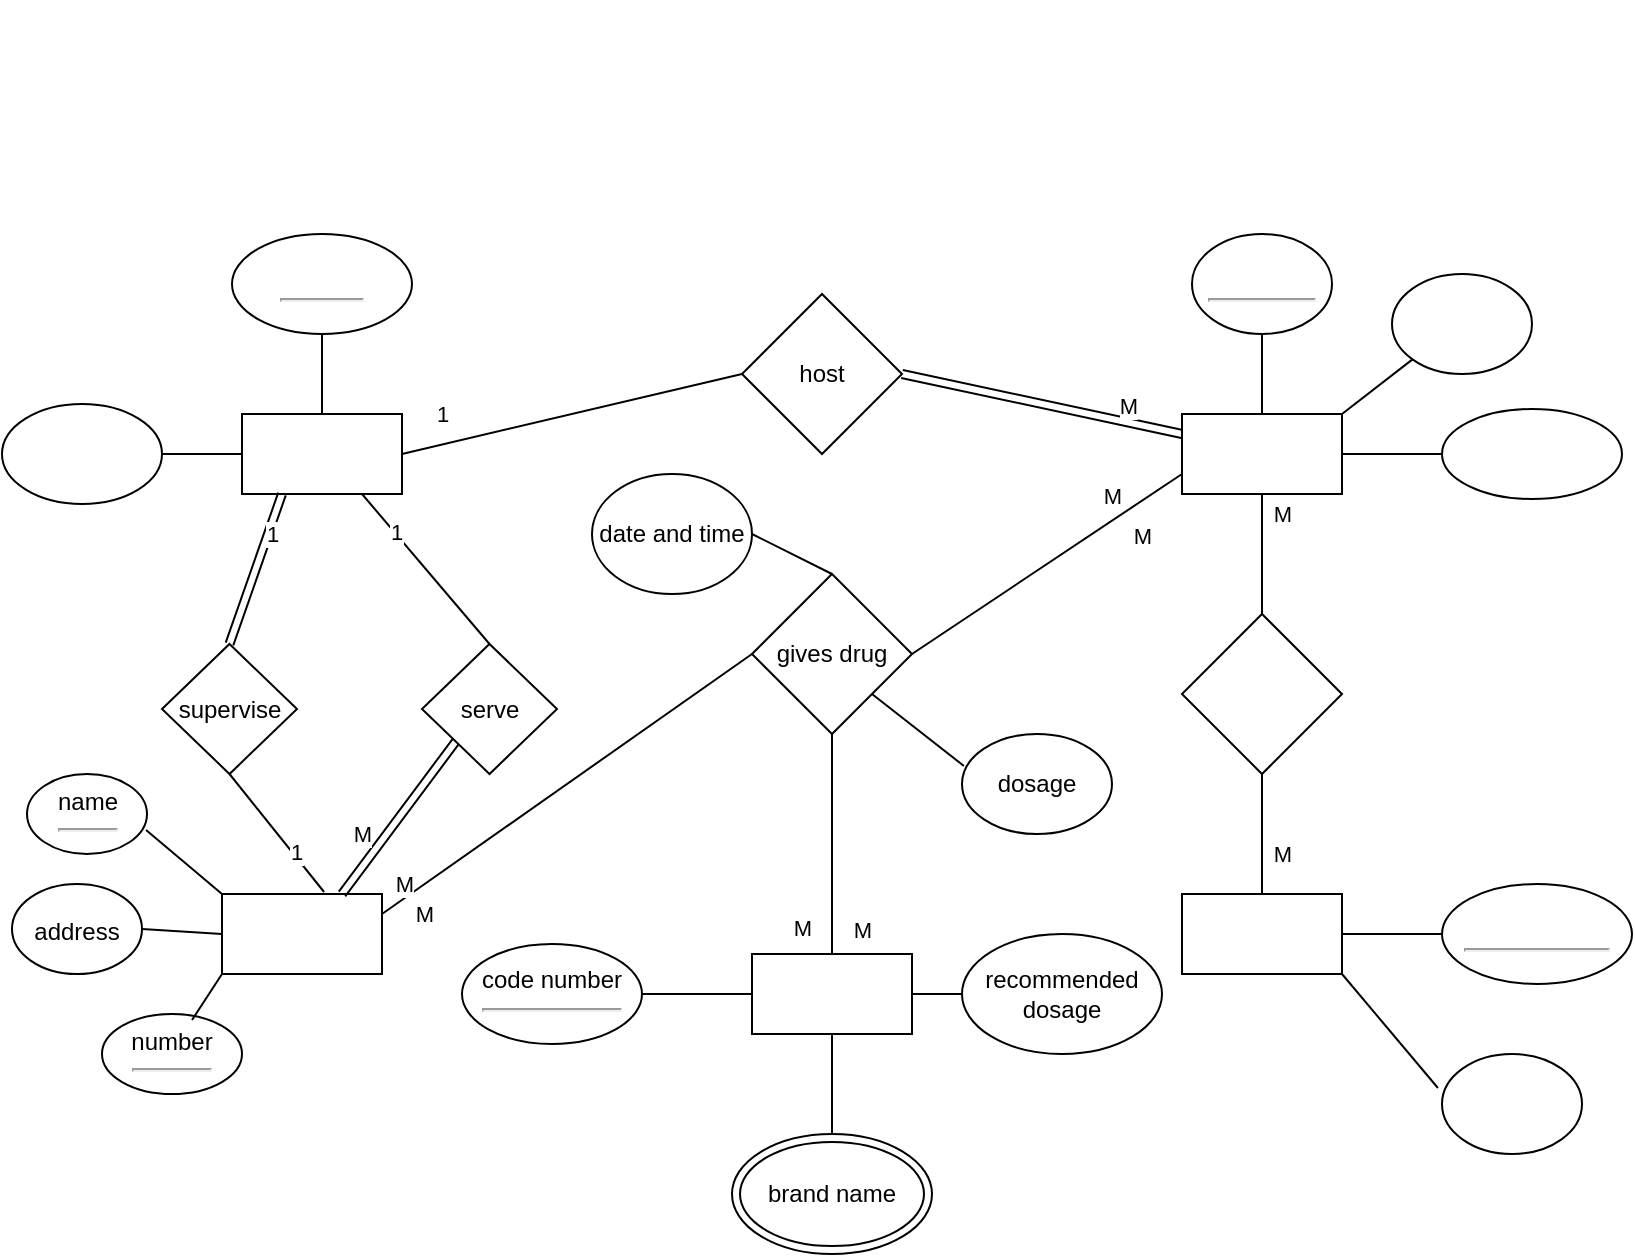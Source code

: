 <mxfile version="24.3.1" type="github">
  <diagram name="Page-1" id="GKKpgslyRueWw_3blWbr">
    <mxGraphModel dx="1434" dy="746" grid="1" gridSize="10" guides="1" tooltips="1" connect="1" arrows="1" fold="1" page="1" pageScale="1" pageWidth="850" pageHeight="1100" math="0" shadow="0">
      <root>
        <mxCell id="0" />
        <mxCell id="1" parent="0" />
        <mxCell id="7zp3B6DRQwShtKf0ib55-1" value="&lt;span style=&quot;font-family: Arial, sans-serif; position: relative; top: 0.5pt;&quot;&gt;&lt;font style=&quot;font-size: 20px;&quot;&gt;Hospital&amp;nbsp;&lt;/font&gt;&lt;/span&gt;" style="text;html=1;align=center;verticalAlign=middle;resizable=0;points=[];autosize=1;strokeColor=none;fillColor=none;fontColor=#FFFFFF;" parent="1" vertex="1">
          <mxGeometry x="375" y="33" width="100" height="40" as="geometry" />
        </mxCell>
        <mxCell id="7zp3B6DRQwShtKf0ib55-2" value="&lt;span style=&quot;font-family: Arial, sans-serif; position: relative; top: 0.5pt;&quot;&gt;&lt;font style=&quot;font-size: 12px;&quot;&gt;Consultants&amp;nbsp;&lt;/font&gt;&lt;/span&gt;" style="rounded=0;whiteSpace=wrap;html=1;fontColor=#FFFFFF;" parent="1" vertex="1">
          <mxGeometry x="600" y="480" width="80" height="40" as="geometry" />
        </mxCell>
        <mxCell id="7zp3B6DRQwShtKf0ib55-3" value="drug" style="rounded=0;whiteSpace=wrap;html=1;fontColor=#FFFFFF;" parent="1" vertex="1">
          <mxGeometry x="385" y="510" width="80" height="40" as="geometry" />
        </mxCell>
        <mxCell id="7zp3B6DRQwShtKf0ib55-4" value="nurse" style="rounded=0;whiteSpace=wrap;html=1;fontColor=#FFFFFF;" parent="1" vertex="1">
          <mxGeometry x="120" y="480" width="80" height="40" as="geometry" />
        </mxCell>
        <mxCell id="7zp3B6DRQwShtKf0ib55-5" value="&lt;span style=&quot;font-family: Arial, sans-serif; position: relative; top: 0.5pt;&quot;&gt;&lt;font style=&quot;font-size: 12px;&quot;&gt;patients&lt;/font&gt;&lt;/span&gt;" style="rounded=0;whiteSpace=wrap;html=1;fontColor=#FFFFFF;" parent="1" vertex="1">
          <mxGeometry x="600" y="240" width="80" height="40" as="geometry" />
        </mxCell>
        <mxCell id="7zp3B6DRQwShtKf0ib55-6" value="&lt;span style=&quot;font-family: Arial, sans-serif; position: relative; top: 0.5pt;&quot;&gt;&lt;font style=&quot;font-size: 12px;&quot;&gt;ward&lt;/font&gt;&lt;/span&gt;" style="rounded=0;whiteSpace=wrap;html=1;fontColor=#FFFFFF;" parent="1" vertex="1">
          <mxGeometry x="130" y="240" width="80" height="40" as="geometry" />
        </mxCell>
        <mxCell id="7zp3B6DRQwShtKf0ib55-7" value="&lt;span style=&quot;font-family: Arial, sans-serif; position: relative; top: 0.5pt;&quot;&gt;&lt;font style=&quot;font-size: 12px;&quot;&gt;Name&lt;/font&gt;&lt;/span&gt;" style="ellipse;whiteSpace=wrap;html=1;fontColor=#FFFFFF;" parent="1" vertex="1">
          <mxGeometry x="10" y="235" width="80" height="50" as="geometry" />
        </mxCell>
        <mxCell id="7zp3B6DRQwShtKf0ib55-8" value="&lt;span style=&quot;font-family: Arial, sans-serif; position: relative; top: 0.5pt;&quot;&gt;&lt;font style=&quot;font-size: 12px;&quot;&gt;ward_id&lt;/font&gt;&lt;/span&gt;&lt;hr&gt;" style="ellipse;whiteSpace=wrap;html=1;fontColor=#FFFFFF;" parent="1" vertex="1">
          <mxGeometry x="125" y="150" width="90" height="50" as="geometry" />
        </mxCell>
        <mxCell id="7zp3B6DRQwShtKf0ib55-9" value="" style="endArrow=none;html=1;rounded=0;exitX=1;exitY=0.5;exitDx=0;exitDy=0;entryX=0;entryY=0.5;entryDx=0;entryDy=0;" parent="1" source="7zp3B6DRQwShtKf0ib55-7" target="7zp3B6DRQwShtKf0ib55-6" edge="1">
          <mxGeometry width="50" height="50" relative="1" as="geometry">
            <mxPoint x="400" y="250" as="sourcePoint" />
            <mxPoint x="450" y="200" as="targetPoint" />
          </mxGeometry>
        </mxCell>
        <mxCell id="7zp3B6DRQwShtKf0ib55-10" value="" style="endArrow=none;html=1;rounded=0;entryX=0.5;entryY=0;entryDx=0;entryDy=0;exitX=0.5;exitY=1;exitDx=0;exitDy=0;" parent="1" source="7zp3B6DRQwShtKf0ib55-8" target="7zp3B6DRQwShtKf0ib55-6" edge="1">
          <mxGeometry width="50" height="50" relative="1" as="geometry">
            <mxPoint x="480" y="250" as="sourcePoint" />
            <mxPoint x="530" y="200" as="targetPoint" />
          </mxGeometry>
        </mxCell>
        <mxCell id="7zp3B6DRQwShtKf0ib55-11" value="&lt;span style=&quot;font-family: Arial, sans-serif; position: relative; top: 0.5pt;&quot;&gt;&lt;font color=&quot;#ffffff&quot; style=&quot;font-size: 12px;&quot;&gt;Date_Of_Birth&lt;/font&gt;&lt;/span&gt;" style="ellipse;whiteSpace=wrap;html=1;" parent="1" vertex="1">
          <mxGeometry x="730" y="237.5" width="90" height="45" as="geometry" />
        </mxCell>
        <mxCell id="7zp3B6DRQwShtKf0ib55-12" value="&lt;span style=&quot;font-family: Arial, sans-serif; position: relative; top: 0.5pt;&quot;&gt;&lt;font color=&quot;#ffffff&quot; style=&quot;font-size: 12px;&quot;&gt;Patient_id&lt;/font&gt;&lt;/span&gt;&lt;hr&gt;" style="ellipse;whiteSpace=wrap;html=1;" parent="1" vertex="1">
          <mxGeometry x="605" y="150" width="70" height="50" as="geometry" />
        </mxCell>
        <mxCell id="7zp3B6DRQwShtKf0ib55-13" value="&lt;span style=&quot;font-family: Arial, sans-serif; position: relative; top: 0.5pt;&quot;&gt;&lt;font style=&quot;font-size: 12px;&quot; color=&quot;#ffffff&quot;&gt;name&lt;/font&gt;&lt;/span&gt;" style="ellipse;whiteSpace=wrap;html=1;" parent="1" vertex="1">
          <mxGeometry x="705" y="170" width="70" height="50" as="geometry" />
        </mxCell>
        <mxCell id="7zp3B6DRQwShtKf0ib55-14" value="" style="endArrow=none;html=1;rounded=0;exitX=1;exitY=0;exitDx=0;exitDy=0;entryX=0;entryY=1;entryDx=0;entryDy=0;" parent="1" source="7zp3B6DRQwShtKf0ib55-5" target="7zp3B6DRQwShtKf0ib55-13" edge="1">
          <mxGeometry width="50" height="50" relative="1" as="geometry">
            <mxPoint x="400" y="250" as="sourcePoint" />
            <mxPoint x="450" y="200" as="targetPoint" />
          </mxGeometry>
        </mxCell>
        <mxCell id="7zp3B6DRQwShtKf0ib55-15" value="" style="endArrow=none;html=1;rounded=0;exitX=0.5;exitY=0;exitDx=0;exitDy=0;entryX=0.5;entryY=1;entryDx=0;entryDy=0;" parent="1" source="7zp3B6DRQwShtKf0ib55-5" target="7zp3B6DRQwShtKf0ib55-12" edge="1">
          <mxGeometry width="50" height="50" relative="1" as="geometry">
            <mxPoint x="400" y="250" as="sourcePoint" />
            <mxPoint x="450" y="200" as="targetPoint" />
          </mxGeometry>
        </mxCell>
        <mxCell id="7zp3B6DRQwShtKf0ib55-16" value="" style="endArrow=none;html=1;rounded=0;exitX=1;exitY=0.5;exitDx=0;exitDy=0;entryX=0;entryY=0.5;entryDx=0;entryDy=0;" parent="1" source="7zp3B6DRQwShtKf0ib55-5" target="7zp3B6DRQwShtKf0ib55-11" edge="1">
          <mxGeometry width="50" height="50" relative="1" as="geometry">
            <mxPoint x="400" y="250" as="sourcePoint" />
            <mxPoint x="450" y="200" as="targetPoint" />
          </mxGeometry>
        </mxCell>
        <mxCell id="7zp3B6DRQwShtKf0ib55-17" value="host" style="rhombus;whiteSpace=wrap;html=1;" parent="1" vertex="1">
          <mxGeometry x="380" y="180" width="80" height="80" as="geometry" />
        </mxCell>
        <mxCell id="7zp3B6DRQwShtKf0ib55-19" value="" style="endArrow=none;html=1;rounded=0;exitX=1;exitY=0.5;exitDx=0;exitDy=0;entryX=0;entryY=0.5;entryDx=0;entryDy=0;" parent="1" source="7zp3B6DRQwShtKf0ib55-6" target="7zp3B6DRQwShtKf0ib55-17" edge="1">
          <mxGeometry width="50" height="50" relative="1" as="geometry">
            <mxPoint x="400" y="250" as="sourcePoint" />
            <mxPoint x="450" y="200" as="targetPoint" />
          </mxGeometry>
        </mxCell>
        <mxCell id="7zp3B6DRQwShtKf0ib55-22" value="1" style="edgeLabel;html=1;align=center;verticalAlign=middle;resizable=0;points=[];" parent="7zp3B6DRQwShtKf0ib55-19" vertex="1" connectable="0">
          <mxGeometry x="-0.698" y="3" relative="1" as="geometry">
            <mxPoint x="-5" y="-11" as="offset" />
          </mxGeometry>
        </mxCell>
        <mxCell id="7zp3B6DRQwShtKf0ib55-23" value="&lt;span style=&quot;font-family: Arial, sans-serif; position: relative; top: 0.5pt;&quot;&gt;&lt;font color=&quot;#ffffff&quot; style=&quot;font-size: 12px;&quot;&gt;examined&amp;nbsp;&lt;/font&gt;&lt;/span&gt;" style="rhombus;whiteSpace=wrap;html=1;" parent="1" vertex="1">
          <mxGeometry x="600" y="340" width="80" height="80" as="geometry" />
        </mxCell>
        <mxCell id="7zp3B6DRQwShtKf0ib55-24" value="" style="endArrow=none;html=1;rounded=0;exitX=0.5;exitY=0;exitDx=0;exitDy=0;entryX=0.5;entryY=1;entryDx=0;entryDy=0;" parent="1" source="7zp3B6DRQwShtKf0ib55-2" target="7zp3B6DRQwShtKf0ib55-23" edge="1">
          <mxGeometry width="50" height="50" relative="1" as="geometry">
            <mxPoint x="400" y="250" as="sourcePoint" />
            <mxPoint x="450" y="200" as="targetPoint" />
          </mxGeometry>
        </mxCell>
        <mxCell id="9rYdHjrcT93f6RZKISob-3" value="M" style="edgeLabel;html=1;align=center;verticalAlign=middle;resizable=0;points=[];" vertex="1" connectable="0" parent="7zp3B6DRQwShtKf0ib55-24">
          <mxGeometry x="-0.367" y="-1" relative="1" as="geometry">
            <mxPoint x="9" y="-1" as="offset" />
          </mxGeometry>
        </mxCell>
        <mxCell id="7zp3B6DRQwShtKf0ib55-25" value="" style="endArrow=none;html=1;rounded=0;exitX=0.5;exitY=0;exitDx=0;exitDy=0;entryX=0.5;entryY=1;entryDx=0;entryDy=0;" parent="1" source="7zp3B6DRQwShtKf0ib55-23" target="7zp3B6DRQwShtKf0ib55-5" edge="1">
          <mxGeometry width="50" height="50" relative="1" as="geometry">
            <mxPoint x="400" y="250" as="sourcePoint" />
            <mxPoint x="450" y="200" as="targetPoint" />
          </mxGeometry>
        </mxCell>
        <mxCell id="7zp3B6DRQwShtKf0ib55-27" value="M" style="edgeLabel;html=1;align=center;verticalAlign=middle;resizable=0;points=[];" parent="7zp3B6DRQwShtKf0ib55-25" vertex="1" connectable="0">
          <mxGeometry x="0.567" y="-4" relative="1" as="geometry">
            <mxPoint x="6" y="-3" as="offset" />
          </mxGeometry>
        </mxCell>
        <mxCell id="7zp3B6DRQwShtKf0ib55-28" value="&lt;span style=&quot;font-family: Arial, sans-serif; position: relative; top: 0.5pt;&quot;&gt;&lt;font style=&quot;font-size: 12px;&quot; color=&quot;#ffffff&quot;&gt;Name&lt;/font&gt;&lt;/span&gt;" style="ellipse;whiteSpace=wrap;html=1;" parent="1" vertex="1">
          <mxGeometry x="730" y="560" width="70" height="50" as="geometry" />
        </mxCell>
        <mxCell id="7zp3B6DRQwShtKf0ib55-29" value="&lt;span style=&quot;font-family: Arial, sans-serif; position: relative; top: 0.5pt;&quot;&gt;&lt;font color=&quot;#ffffff&quot; style=&quot;font-size: 12px;&quot;&gt;Consultant_id&lt;/font&gt;&lt;/span&gt;&lt;hr&gt;" style="ellipse;whiteSpace=wrap;html=1;" parent="1" vertex="1">
          <mxGeometry x="730" y="475" width="95" height="50" as="geometry" />
        </mxCell>
        <mxCell id="7zp3B6DRQwShtKf0ib55-30" value="" style="endArrow=none;html=1;rounded=0;exitX=-0.029;exitY=0.34;exitDx=0;exitDy=0;exitPerimeter=0;entryX=1;entryY=1;entryDx=0;entryDy=0;" parent="1" source="7zp3B6DRQwShtKf0ib55-28" target="7zp3B6DRQwShtKf0ib55-2" edge="1">
          <mxGeometry width="50" height="50" relative="1" as="geometry">
            <mxPoint x="400" y="250" as="sourcePoint" />
            <mxPoint x="450" y="200" as="targetPoint" />
          </mxGeometry>
        </mxCell>
        <mxCell id="7zp3B6DRQwShtKf0ib55-31" value="" style="endArrow=none;html=1;rounded=0;exitX=0;exitY=0.5;exitDx=0;exitDy=0;entryX=1;entryY=0.5;entryDx=0;entryDy=0;" parent="1" source="7zp3B6DRQwShtKf0ib55-29" target="7zp3B6DRQwShtKf0ib55-2" edge="1">
          <mxGeometry width="50" height="50" relative="1" as="geometry">
            <mxPoint x="400" y="250" as="sourcePoint" />
            <mxPoint x="450" y="200" as="targetPoint" />
          </mxGeometry>
        </mxCell>
        <mxCell id="7zp3B6DRQwShtKf0ib55-32" value="&lt;span style=&quot;font-size: 12px; font-family: Arial, sans-serif; position: relative; top: 0.5pt;&quot;&gt;address&lt;/span&gt;" style="ellipse;whiteSpace=wrap;html=1;fontColor=default;fontSize=12;" parent="1" vertex="1">
          <mxGeometry x="15" y="475" width="65" height="45" as="geometry" />
        </mxCell>
        <mxCell id="7zp3B6DRQwShtKf0ib55-33" value="&lt;span style=&quot;font-size: 12px; font-family: Arial, sans-serif; position: relative; top: 0.5pt;&quot;&gt;number&lt;/span&gt;&lt;hr&gt;" style="ellipse;whiteSpace=wrap;html=1;fontColor=default;fontSize=12;" parent="1" vertex="1">
          <mxGeometry x="60" y="540" width="70" height="40" as="geometry" />
        </mxCell>
        <mxCell id="7zp3B6DRQwShtKf0ib55-34" value="&lt;span style=&quot;font-size: 12px; font-family: Arial, sans-serif; position: relative; top: 0.5pt;&quot;&gt;name&lt;/span&gt;&lt;hr&gt;" style="ellipse;whiteSpace=wrap;html=1;fontColor=default;fontSize=12;" parent="1" vertex="1">
          <mxGeometry x="22.5" y="420" width="60" height="40" as="geometry" />
        </mxCell>
        <mxCell id="7zp3B6DRQwShtKf0ib55-35" value="" style="endArrow=none;html=1;rounded=0;exitX=0;exitY=1;exitDx=0;exitDy=0;entryX=0.643;entryY=0.075;entryDx=0;entryDy=0;entryPerimeter=0;" parent="1" source="7zp3B6DRQwShtKf0ib55-4" target="7zp3B6DRQwShtKf0ib55-33" edge="1">
          <mxGeometry width="50" height="50" relative="1" as="geometry">
            <mxPoint x="400" y="250" as="sourcePoint" />
            <mxPoint x="450" y="200" as="targetPoint" />
          </mxGeometry>
        </mxCell>
        <mxCell id="7zp3B6DRQwShtKf0ib55-36" value="" style="endArrow=none;html=1;rounded=0;exitX=0;exitY=0.5;exitDx=0;exitDy=0;entryX=1;entryY=0.5;entryDx=0;entryDy=0;" parent="1" source="7zp3B6DRQwShtKf0ib55-4" target="7zp3B6DRQwShtKf0ib55-32" edge="1">
          <mxGeometry width="50" height="50" relative="1" as="geometry">
            <mxPoint x="400" y="250" as="sourcePoint" />
            <mxPoint x="450" y="200" as="targetPoint" />
          </mxGeometry>
        </mxCell>
        <mxCell id="7zp3B6DRQwShtKf0ib55-37" value="" style="endArrow=none;html=1;rounded=0;exitX=0;exitY=0;exitDx=0;exitDy=0;entryX=0.992;entryY=0.7;entryDx=0;entryDy=0;entryPerimeter=0;" parent="1" source="7zp3B6DRQwShtKf0ib55-4" target="7zp3B6DRQwShtKf0ib55-34" edge="1">
          <mxGeometry width="50" height="50" relative="1" as="geometry">
            <mxPoint x="400" y="250" as="sourcePoint" />
            <mxPoint x="450" y="200" as="targetPoint" />
          </mxGeometry>
        </mxCell>
        <mxCell id="7zp3B6DRQwShtKf0ib55-38" value="supervise" style="rhombus;whiteSpace=wrap;html=1;double=0;" parent="1" vertex="1">
          <mxGeometry x="90" y="355" width="67.5" height="65" as="geometry" />
        </mxCell>
        <mxCell id="7zp3B6DRQwShtKf0ib55-43" value="" style="endArrow=none;html=1;rounded=0;exitX=0.638;exitY=-0.025;exitDx=0;exitDy=0;entryX=0.5;entryY=1;entryDx=0;entryDy=0;exitPerimeter=0;" parent="1" source="7zp3B6DRQwShtKf0ib55-4" target="7zp3B6DRQwShtKf0ib55-38" edge="1">
          <mxGeometry width="50" height="50" relative="1" as="geometry">
            <mxPoint x="230" y="385" as="sourcePoint" />
            <mxPoint x="230" y="310" as="targetPoint" />
          </mxGeometry>
        </mxCell>
        <mxCell id="7zp3B6DRQwShtKf0ib55-44" value="1" style="edgeLabel;html=1;align=center;verticalAlign=middle;resizable=0;points=[];" parent="7zp3B6DRQwShtKf0ib55-43" vertex="1" connectable="0">
          <mxGeometry x="0.627" y="-3" relative="1" as="geometry">
            <mxPoint x="22" y="30" as="offset" />
          </mxGeometry>
        </mxCell>
        <mxCell id="7zp3B6DRQwShtKf0ib55-45" value="serve" style="rhombus;whiteSpace=wrap;html=1;double=0;fillOpacity=100;" parent="1" vertex="1">
          <mxGeometry x="220" y="355" width="67.5" height="65" as="geometry" />
        </mxCell>
        <mxCell id="7zp3B6DRQwShtKf0ib55-46" value="" style="shape=link;html=1;rounded=0;exitX=0.75;exitY=0;exitDx=0;exitDy=0;entryX=0;entryY=1;entryDx=0;entryDy=0;" parent="1" source="7zp3B6DRQwShtKf0ib55-4" target="7zp3B6DRQwShtKf0ib55-45" edge="1">
          <mxGeometry width="100" relative="1" as="geometry">
            <mxPoint x="370" y="220" as="sourcePoint" />
            <mxPoint x="210" y="420" as="targetPoint" />
          </mxGeometry>
        </mxCell>
        <mxCell id="7zp3B6DRQwShtKf0ib55-49" value="M" style="edgeLabel;html=1;align=center;verticalAlign=middle;resizable=0;points=[];" parent="7zp3B6DRQwShtKf0ib55-46" vertex="1" connectable="0">
          <mxGeometry x="-0.442" y="-2" relative="1" as="geometry">
            <mxPoint x="-8" y="-10" as="offset" />
          </mxGeometry>
        </mxCell>
        <mxCell id="7zp3B6DRQwShtKf0ib55-47" value="" style="endArrow=none;html=1;rounded=0;exitX=0.5;exitY=0;exitDx=0;exitDy=0;entryX=0.75;entryY=1;entryDx=0;entryDy=0;" parent="1" source="7zp3B6DRQwShtKf0ib55-45" target="7zp3B6DRQwShtKf0ib55-6" edge="1">
          <mxGeometry width="50" height="50" relative="1" as="geometry">
            <mxPoint x="400" y="250" as="sourcePoint" />
            <mxPoint x="450" y="200" as="targetPoint" />
          </mxGeometry>
        </mxCell>
        <mxCell id="7zp3B6DRQwShtKf0ib55-48" value="1" style="edgeLabel;html=1;align=center;verticalAlign=middle;resizable=0;points=[];" parent="7zp3B6DRQwShtKf0ib55-47" vertex="1" connectable="0">
          <mxGeometry x="0.498" y="-1" relative="1" as="geometry">
            <mxPoint as="offset" />
          </mxGeometry>
        </mxCell>
        <mxCell id="7zp3B6DRQwShtKf0ib55-50" value="gives drug" style="rhombus;whiteSpace=wrap;html=1;" parent="1" vertex="1">
          <mxGeometry x="385" y="320" width="80" height="80" as="geometry" />
        </mxCell>
        <mxCell id="7zp3B6DRQwShtKf0ib55-51" value="" style="endArrow=none;html=1;rounded=0;exitX=1;exitY=0.25;exitDx=0;exitDy=0;entryX=0;entryY=0.5;entryDx=0;entryDy=0;" parent="1" source="7zp3B6DRQwShtKf0ib55-4" target="7zp3B6DRQwShtKf0ib55-50" edge="1">
          <mxGeometry width="50" height="50" relative="1" as="geometry">
            <mxPoint x="400" y="250" as="sourcePoint" />
            <mxPoint x="450" y="200" as="targetPoint" />
          </mxGeometry>
        </mxCell>
        <mxCell id="7zp3B6DRQwShtKf0ib55-53" value="M" style="edgeLabel;html=1;align=center;verticalAlign=middle;resizable=0;points=[];" parent="7zp3B6DRQwShtKf0ib55-51" vertex="1" connectable="0">
          <mxGeometry x="-0.785" y="-4" relative="1" as="geometry">
            <mxPoint x="-12" y="-4" as="offset" />
          </mxGeometry>
        </mxCell>
        <mxCell id="HnIW9sH5pozRoHB7V5QB-4" value="M" style="edgeLabel;html=1;align=center;verticalAlign=middle;resizable=0;points=[];" parent="7zp3B6DRQwShtKf0ib55-51" vertex="1" connectable="0">
          <mxGeometry x="-0.643" y="3" relative="1" as="geometry">
            <mxPoint x="-11" y="25" as="offset" />
          </mxGeometry>
        </mxCell>
        <mxCell id="7zp3B6DRQwShtKf0ib55-52" value="" style="endArrow=none;html=1;rounded=0;exitX=1;exitY=0.5;exitDx=0;exitDy=0;entryX=0;entryY=0.75;entryDx=0;entryDy=0;" parent="1" source="7zp3B6DRQwShtKf0ib55-50" target="7zp3B6DRQwShtKf0ib55-5" edge="1">
          <mxGeometry width="50" height="50" relative="1" as="geometry">
            <mxPoint x="400" y="250" as="sourcePoint" />
            <mxPoint x="450" y="200" as="targetPoint" />
          </mxGeometry>
        </mxCell>
        <mxCell id="7zp3B6DRQwShtKf0ib55-54" value="M" style="edgeLabel;html=1;align=center;verticalAlign=middle;resizable=0;points=[];" parent="7zp3B6DRQwShtKf0ib55-52" vertex="1" connectable="0">
          <mxGeometry x="0.641" y="1" relative="1" as="geometry">
            <mxPoint x="-10" y="-5" as="offset" />
          </mxGeometry>
        </mxCell>
        <mxCell id="HnIW9sH5pozRoHB7V5QB-5" value="M" style="edgeLabel;html=1;align=center;verticalAlign=middle;resizable=0;points=[];" parent="7zp3B6DRQwShtKf0ib55-52" vertex="1" connectable="0">
          <mxGeometry x="0.327" y="-1" relative="1" as="geometry">
            <mxPoint x="25" as="offset" />
          </mxGeometry>
        </mxCell>
        <mxCell id="7zp3B6DRQwShtKf0ib55-55" value="date and time" style="ellipse;whiteSpace=wrap;html=1;" parent="1" vertex="1">
          <mxGeometry x="305" y="270" width="80" height="60" as="geometry" />
        </mxCell>
        <mxCell id="7zp3B6DRQwShtKf0ib55-56" value="dosage" style="ellipse;whiteSpace=wrap;html=1;" parent="1" vertex="1">
          <mxGeometry x="490" y="400" width="75" height="50" as="geometry" />
        </mxCell>
        <mxCell id="7zp3B6DRQwShtKf0ib55-57" value="" style="endArrow=none;html=1;rounded=0;exitX=1;exitY=1;exitDx=0;exitDy=0;entryX=0.013;entryY=0.32;entryDx=0;entryDy=0;entryPerimeter=0;" parent="1" source="7zp3B6DRQwShtKf0ib55-50" target="7zp3B6DRQwShtKf0ib55-56" edge="1">
          <mxGeometry width="50" height="50" relative="1" as="geometry">
            <mxPoint x="400" y="250" as="sourcePoint" />
            <mxPoint x="450" y="200" as="targetPoint" />
          </mxGeometry>
        </mxCell>
        <mxCell id="7zp3B6DRQwShtKf0ib55-58" value="" style="endArrow=none;html=1;rounded=0;exitX=0.5;exitY=0;exitDx=0;exitDy=0;entryX=1;entryY=0.5;entryDx=0;entryDy=0;" parent="1" source="7zp3B6DRQwShtKf0ib55-50" target="7zp3B6DRQwShtKf0ib55-55" edge="1">
          <mxGeometry width="50" height="50" relative="1" as="geometry">
            <mxPoint x="400" y="250" as="sourcePoint" />
            <mxPoint x="450" y="200" as="targetPoint" />
          </mxGeometry>
        </mxCell>
        <mxCell id="7zp3B6DRQwShtKf0ib55-60" value="recommended dosage" style="ellipse;whiteSpace=wrap;html=1;" parent="1" vertex="1">
          <mxGeometry x="490" y="500" width="100" height="60" as="geometry" />
        </mxCell>
        <mxCell id="7zp3B6DRQwShtKf0ib55-61" value="code number&lt;hr&gt;" style="ellipse;whiteSpace=wrap;html=1;" parent="1" vertex="1">
          <mxGeometry x="240" y="505" width="90" height="50" as="geometry" />
        </mxCell>
        <mxCell id="7zp3B6DRQwShtKf0ib55-62" value="brand name" style="ellipse;shape=doubleEllipse;whiteSpace=wrap;html=1;" parent="1" vertex="1">
          <mxGeometry x="375" y="600" width="100" height="60" as="geometry" />
        </mxCell>
        <mxCell id="7zp3B6DRQwShtKf0ib55-63" value="" style="endArrow=none;html=1;rounded=0;entryX=0.5;entryY=0;entryDx=0;entryDy=0;exitX=0.5;exitY=1;exitDx=0;exitDy=0;" parent="1" source="7zp3B6DRQwShtKf0ib55-3" target="7zp3B6DRQwShtKf0ib55-62" edge="1">
          <mxGeometry width="50" height="50" relative="1" as="geometry">
            <mxPoint x="400" y="350" as="sourcePoint" />
            <mxPoint x="450" y="300" as="targetPoint" />
          </mxGeometry>
        </mxCell>
        <mxCell id="7zp3B6DRQwShtKf0ib55-64" value="" style="endArrow=none;html=1;rounded=0;entryX=1;entryY=0.5;entryDx=0;entryDy=0;exitX=0;exitY=0.5;exitDx=0;exitDy=0;" parent="1" source="7zp3B6DRQwShtKf0ib55-60" target="7zp3B6DRQwShtKf0ib55-3" edge="1">
          <mxGeometry width="50" height="50" relative="1" as="geometry">
            <mxPoint x="400" y="350" as="sourcePoint" />
            <mxPoint x="450" y="300" as="targetPoint" />
          </mxGeometry>
        </mxCell>
        <mxCell id="7zp3B6DRQwShtKf0ib55-65" value="" style="endArrow=none;html=1;rounded=0;exitX=0;exitY=0.5;exitDx=0;exitDy=0;entryX=1;entryY=0.5;entryDx=0;entryDy=0;" parent="1" source="7zp3B6DRQwShtKf0ib55-3" target="7zp3B6DRQwShtKf0ib55-61" edge="1">
          <mxGeometry width="50" height="50" relative="1" as="geometry">
            <mxPoint x="400" y="350" as="sourcePoint" />
            <mxPoint x="450" y="300" as="targetPoint" />
          </mxGeometry>
        </mxCell>
        <mxCell id="HnIW9sH5pozRoHB7V5QB-1" value="" style="endArrow=none;html=1;rounded=0;exitX=0.5;exitY=0;exitDx=0;exitDy=0;entryX=0.5;entryY=1;entryDx=0;entryDy=0;" parent="1" source="7zp3B6DRQwShtKf0ib55-3" target="7zp3B6DRQwShtKf0ib55-50" edge="1">
          <mxGeometry width="50" height="50" relative="1" as="geometry">
            <mxPoint x="400" y="450" as="sourcePoint" />
            <mxPoint x="450" y="400" as="targetPoint" />
          </mxGeometry>
        </mxCell>
        <mxCell id="HnIW9sH5pozRoHB7V5QB-2" value="M" style="edgeLabel;html=1;align=center;verticalAlign=middle;resizable=0;points=[];" parent="HnIW9sH5pozRoHB7V5QB-1" vertex="1" connectable="0">
          <mxGeometry x="-0.654" relative="1" as="geometry">
            <mxPoint x="15" y="7" as="offset" />
          </mxGeometry>
        </mxCell>
        <mxCell id="HnIW9sH5pozRoHB7V5QB-3" value="M" style="edgeLabel;html=1;align=center;verticalAlign=middle;resizable=0;points=[];" parent="HnIW9sH5pozRoHB7V5QB-1" vertex="1" connectable="0">
          <mxGeometry x="-0.764" y="3" relative="1" as="geometry">
            <mxPoint x="-12" as="offset" />
          </mxGeometry>
        </mxCell>
        <mxCell id="9rYdHjrcT93f6RZKISob-1" value="" style="shape=link;html=1;rounded=0;entryX=0;entryY=0.25;entryDx=0;entryDy=0;exitX=1;exitY=0.5;exitDx=0;exitDy=0;" edge="1" parent="1" source="7zp3B6DRQwShtKf0ib55-17" target="7zp3B6DRQwShtKf0ib55-5">
          <mxGeometry width="100" relative="1" as="geometry">
            <mxPoint x="370" y="380" as="sourcePoint" />
            <mxPoint x="470" y="380" as="targetPoint" />
          </mxGeometry>
        </mxCell>
        <mxCell id="9rYdHjrcT93f6RZKISob-2" value="M" style="edgeLabel;html=1;align=center;verticalAlign=middle;resizable=0;points=[];" vertex="1" connectable="0" parent="9rYdHjrcT93f6RZKISob-1">
          <mxGeometry x="0.625" y="-4" relative="1" as="geometry">
            <mxPoint y="-13" as="offset" />
          </mxGeometry>
        </mxCell>
        <mxCell id="9rYdHjrcT93f6RZKISob-4" value="" style="shape=link;html=1;rounded=0;exitX=0.25;exitY=1;exitDx=0;exitDy=0;entryX=0.5;entryY=0;entryDx=0;entryDy=0;" edge="1" parent="1" source="7zp3B6DRQwShtKf0ib55-6" target="7zp3B6DRQwShtKf0ib55-38">
          <mxGeometry width="100" relative="1" as="geometry">
            <mxPoint x="370" y="380" as="sourcePoint" />
            <mxPoint x="470" y="380" as="targetPoint" />
          </mxGeometry>
        </mxCell>
        <mxCell id="9rYdHjrcT93f6RZKISob-5" value="1" style="edgeLabel;html=1;align=center;verticalAlign=middle;resizable=0;points=[];" vertex="1" connectable="0" parent="9rYdHjrcT93f6RZKISob-4">
          <mxGeometry x="-0.483" y="2" relative="1" as="geometry">
            <mxPoint as="offset" />
          </mxGeometry>
        </mxCell>
      </root>
    </mxGraphModel>
  </diagram>
</mxfile>
